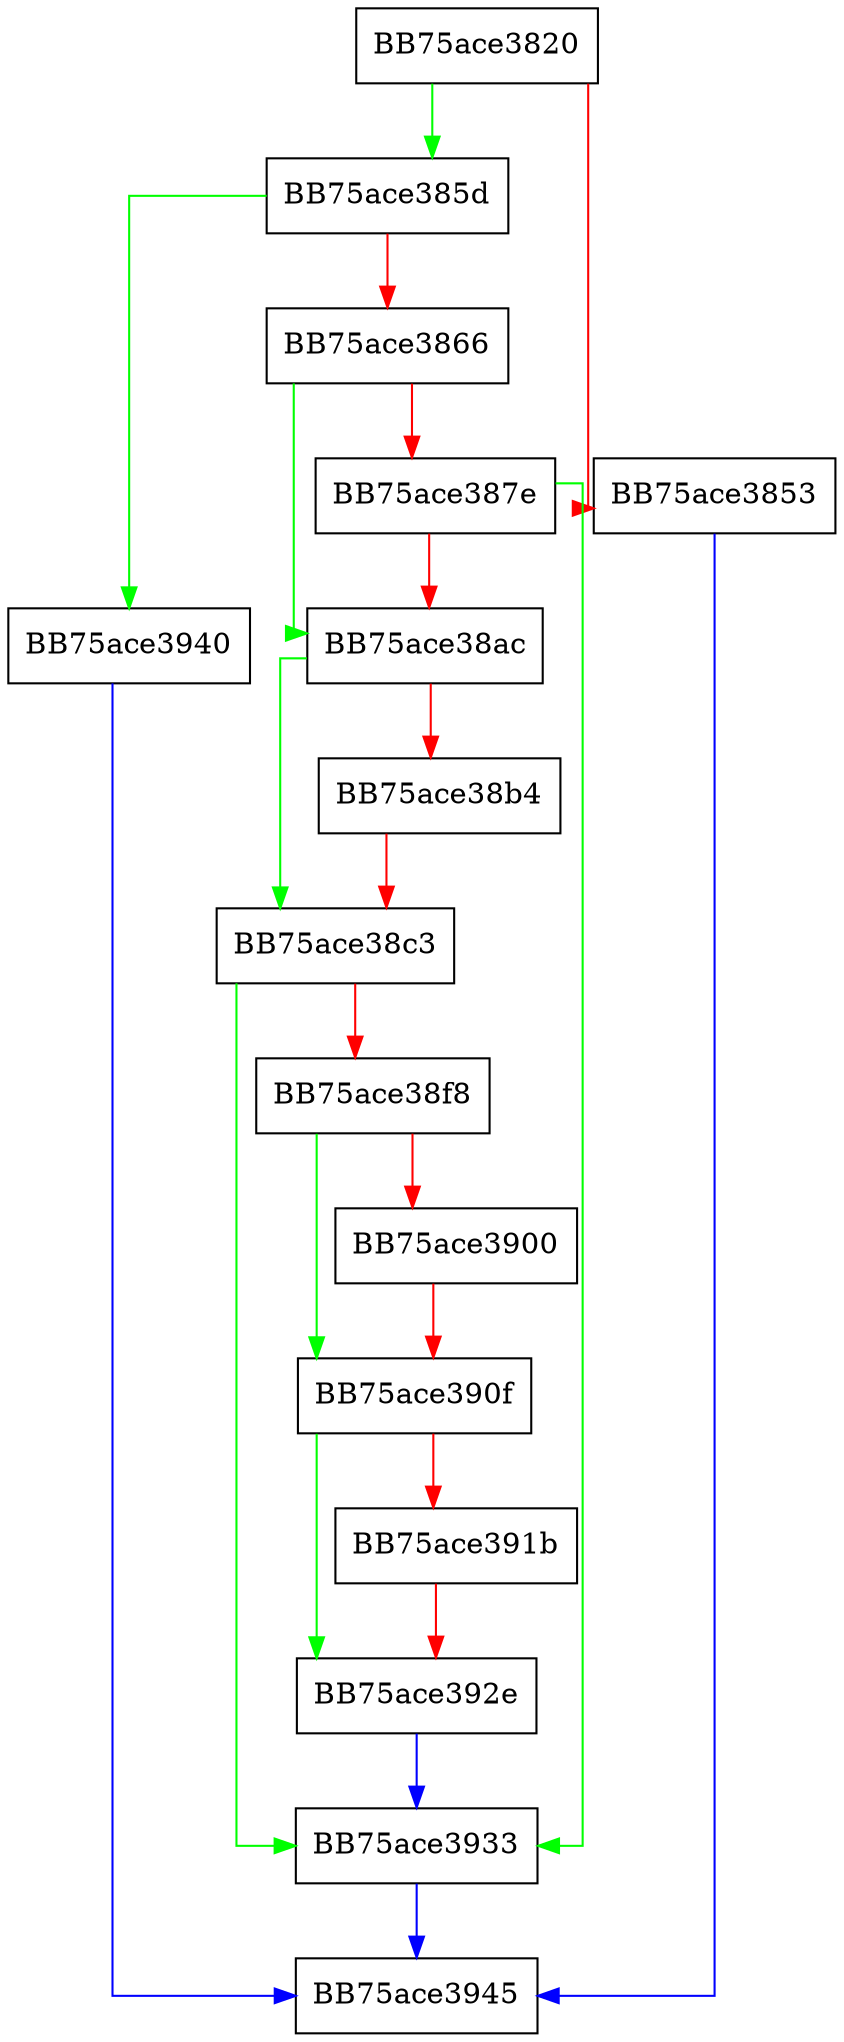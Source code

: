 digraph PFAC_DXInitTranspositionTable {
  node [shape="box"];
  graph [splines=ortho];
  BB75ace3820 -> BB75ace385d [color="green"];
  BB75ace3820 -> BB75ace3853 [color="red"];
  BB75ace3853 -> BB75ace3945 [color="blue"];
  BB75ace385d -> BB75ace3940 [color="green"];
  BB75ace385d -> BB75ace3866 [color="red"];
  BB75ace3866 -> BB75ace38ac [color="green"];
  BB75ace3866 -> BB75ace387e [color="red"];
  BB75ace387e -> BB75ace3933 [color="green"];
  BB75ace387e -> BB75ace38ac [color="red"];
  BB75ace38ac -> BB75ace38c3 [color="green"];
  BB75ace38ac -> BB75ace38b4 [color="red"];
  BB75ace38b4 -> BB75ace38c3 [color="red"];
  BB75ace38c3 -> BB75ace3933 [color="green"];
  BB75ace38c3 -> BB75ace38f8 [color="red"];
  BB75ace38f8 -> BB75ace390f [color="green"];
  BB75ace38f8 -> BB75ace3900 [color="red"];
  BB75ace3900 -> BB75ace390f [color="red"];
  BB75ace390f -> BB75ace392e [color="green"];
  BB75ace390f -> BB75ace391b [color="red"];
  BB75ace391b -> BB75ace392e [color="red"];
  BB75ace392e -> BB75ace3933 [color="blue"];
  BB75ace3933 -> BB75ace3945 [color="blue"];
  BB75ace3940 -> BB75ace3945 [color="blue"];
}